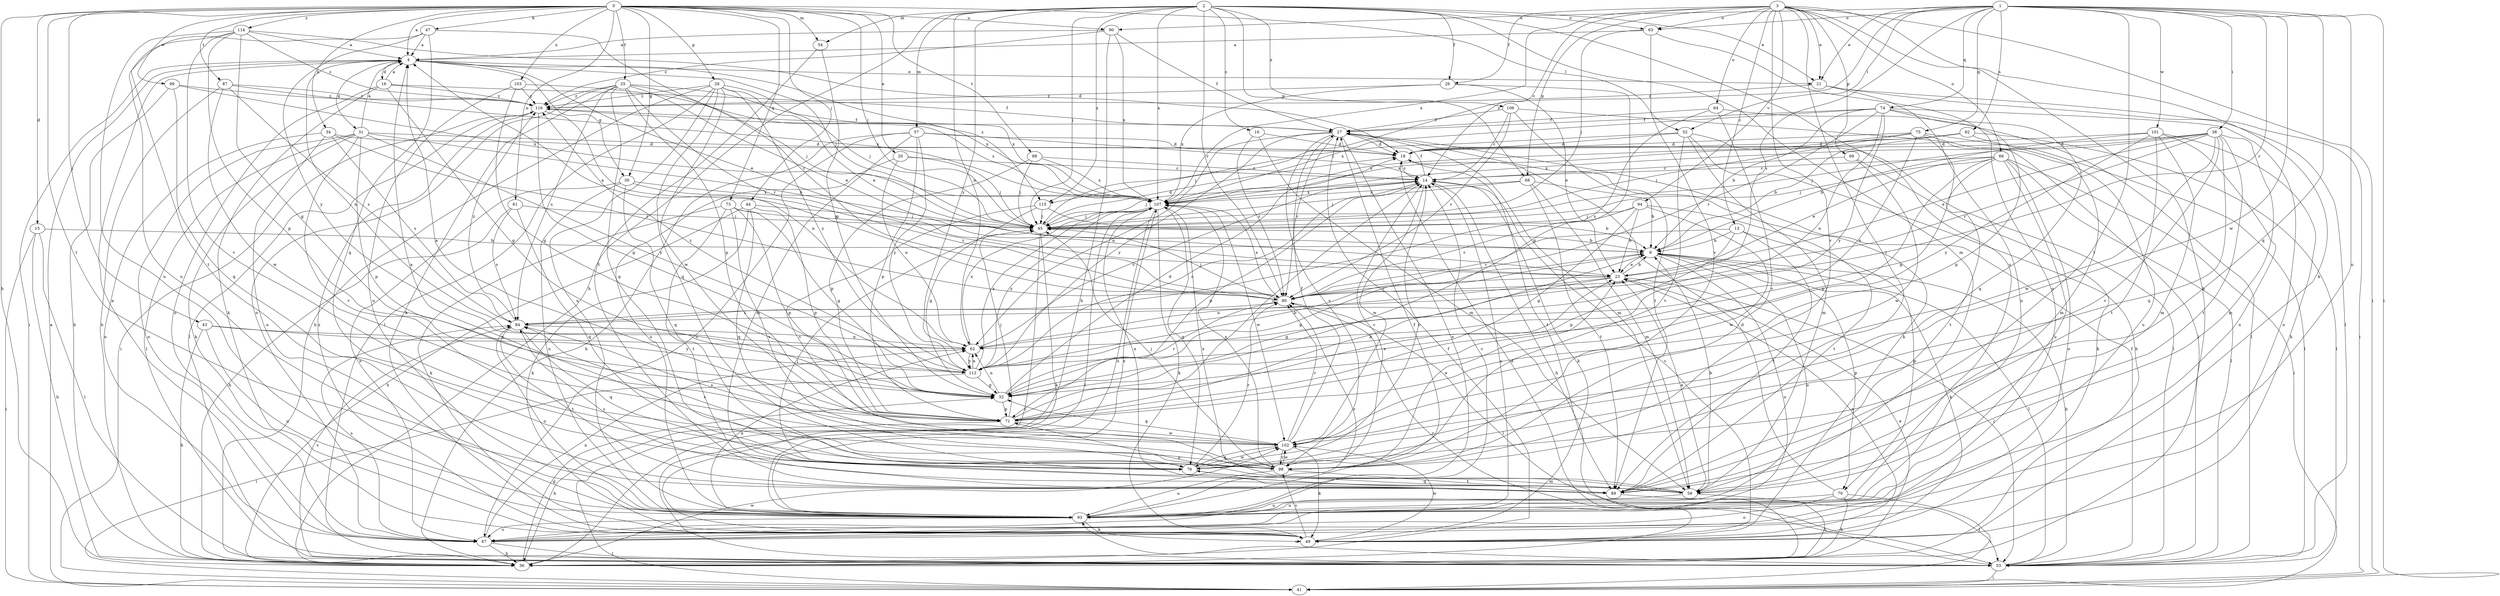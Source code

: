 strict digraph  {
0;
1;
2;
3;
4;
9;
10;
13;
14;
15;
16;
18;
20;
21;
23;
25;
26;
27;
28;
30;
31;
32;
34;
36;
38;
41;
43;
44;
45;
47;
49;
52;
53;
54;
57;
58;
61;
62;
63;
64;
66;
67;
68;
69;
70;
71;
73;
74;
75;
76;
80;
82;
84;
87;
88;
89;
90;
93;
94;
98;
99;
101;
102;
103;
106;
107;
112;
114;
115;
116;
0 -> 4  [label=a];
0 -> 15  [label=d];
0 -> 20  [label=e];
0 -> 25  [label=f];
0 -> 28  [label=g];
0 -> 30  [label=g];
0 -> 34  [label=h];
0 -> 36  [label=h];
0 -> 43  [label=j];
0 -> 44  [label=j];
0 -> 45  [label=j];
0 -> 47  [label=k];
0 -> 52  [label=l];
0 -> 54  [label=m];
0 -> 61  [label=n];
0 -> 73  [label=q];
0 -> 87  [label=t];
0 -> 88  [label=t];
0 -> 89  [label=t];
0 -> 90  [label=u];
0 -> 99  [label=w];
0 -> 103  [label=x];
0 -> 114  [label=z];
1 -> 21  [label=e];
1 -> 38  [label=i];
1 -> 41  [label=i];
1 -> 52  [label=l];
1 -> 63  [label=o];
1 -> 74  [label=q];
1 -> 75  [label=q];
1 -> 76  [label=q];
1 -> 80  [label=r];
1 -> 82  [label=s];
1 -> 84  [label=s];
1 -> 89  [label=t];
1 -> 90  [label=u];
1 -> 93  [label=u];
1 -> 101  [label=w];
1 -> 102  [label=w];
1 -> 115  [label=z];
2 -> 10  [label=c];
2 -> 21  [label=e];
2 -> 26  [label=f];
2 -> 36  [label=h];
2 -> 45  [label=j];
2 -> 54  [label=m];
2 -> 57  [label=m];
2 -> 58  [label=m];
2 -> 62  [label=n];
2 -> 63  [label=o];
2 -> 68  [label=p];
2 -> 80  [label=r];
2 -> 93  [label=u];
2 -> 106  [label=x];
2 -> 107  [label=x];
2 -> 112  [label=y];
2 -> 115  [label=z];
3 -> 13  [label=c];
3 -> 14  [label=c];
3 -> 21  [label=e];
3 -> 26  [label=f];
3 -> 36  [label=h];
3 -> 41  [label=i];
3 -> 49  [label=k];
3 -> 63  [label=o];
3 -> 64  [label=o];
3 -> 66  [label=o];
3 -> 68  [label=p];
3 -> 69  [label=p];
3 -> 89  [label=t];
3 -> 94  [label=v];
3 -> 98  [label=v];
3 -> 107  [label=x];
4 -> 16  [label=d];
4 -> 21  [label=e];
4 -> 23  [label=e];
4 -> 30  [label=g];
4 -> 31  [label=g];
4 -> 41  [label=i];
4 -> 45  [label=j];
4 -> 62  [label=n];
4 -> 115  [label=z];
9 -> 23  [label=e];
9 -> 32  [label=g];
9 -> 49  [label=k];
9 -> 53  [label=l];
9 -> 67  [label=o];
9 -> 70  [label=p];
9 -> 93  [label=u];
10 -> 18  [label=d];
10 -> 58  [label=m];
10 -> 80  [label=r];
13 -> 9  [label=b];
13 -> 70  [label=p];
13 -> 71  [label=p];
13 -> 80  [label=r];
13 -> 89  [label=t];
14 -> 27  [label=f];
14 -> 36  [label=h];
14 -> 45  [label=j];
14 -> 49  [label=k];
14 -> 71  [label=p];
14 -> 102  [label=w];
14 -> 107  [label=x];
15 -> 9  [label=b];
15 -> 36  [label=h];
15 -> 41  [label=i];
15 -> 53  [label=l];
16 -> 4  [label=a];
16 -> 27  [label=f];
16 -> 32  [label=g];
16 -> 49  [label=k];
16 -> 67  [label=o];
16 -> 116  [label=z];
18 -> 14  [label=c];
18 -> 89  [label=t];
20 -> 14  [label=c];
20 -> 45  [label=j];
20 -> 62  [label=n];
20 -> 93  [label=u];
21 -> 41  [label=i];
21 -> 53  [label=l];
21 -> 93  [label=u];
21 -> 116  [label=z];
23 -> 9  [label=b];
23 -> 32  [label=g];
23 -> 53  [label=l];
23 -> 62  [label=n];
23 -> 80  [label=r];
25 -> 23  [label=e];
25 -> 45  [label=j];
25 -> 49  [label=k];
25 -> 67  [label=o];
25 -> 71  [label=p];
25 -> 76  [label=q];
25 -> 80  [label=r];
25 -> 84  [label=s];
25 -> 107  [label=x];
25 -> 116  [label=z];
26 -> 23  [label=e];
26 -> 32  [label=g];
26 -> 107  [label=x];
26 -> 116  [label=z];
27 -> 18  [label=d];
27 -> 49  [label=k];
27 -> 58  [label=m];
27 -> 62  [label=n];
27 -> 67  [label=o];
27 -> 80  [label=r];
27 -> 98  [label=v];
27 -> 112  [label=y];
28 -> 23  [label=e];
28 -> 36  [label=h];
28 -> 45  [label=j];
28 -> 53  [label=l];
28 -> 76  [label=q];
28 -> 93  [label=u];
28 -> 102  [label=w];
28 -> 112  [label=y];
28 -> 116  [label=z];
30 -> 67  [label=o];
30 -> 76  [label=q];
30 -> 80  [label=r];
30 -> 93  [label=u];
30 -> 107  [label=x];
31 -> 4  [label=a];
31 -> 9  [label=b];
31 -> 18  [label=d];
31 -> 49  [label=k];
31 -> 53  [label=l];
31 -> 67  [label=o];
31 -> 71  [label=p];
31 -> 98  [label=v];
31 -> 112  [label=y];
32 -> 18  [label=d];
32 -> 62  [label=n];
32 -> 71  [label=p];
32 -> 80  [label=r];
34 -> 18  [label=d];
34 -> 67  [label=o];
34 -> 80  [label=r];
34 -> 84  [label=s];
34 -> 93  [label=u];
36 -> 18  [label=d];
36 -> 23  [label=e];
36 -> 27  [label=f];
36 -> 32  [label=g];
36 -> 102  [label=w];
38 -> 18  [label=d];
38 -> 23  [label=e];
38 -> 45  [label=j];
38 -> 58  [label=m];
38 -> 76  [label=q];
38 -> 80  [label=r];
38 -> 89  [label=t];
38 -> 98  [label=v];
38 -> 102  [label=w];
38 -> 107  [label=x];
41 -> 4  [label=a];
43 -> 36  [label=h];
43 -> 62  [label=n];
43 -> 93  [label=u];
43 -> 112  [label=y];
44 -> 36  [label=h];
44 -> 45  [label=j];
44 -> 49  [label=k];
44 -> 71  [label=p];
44 -> 76  [label=q];
45 -> 9  [label=b];
45 -> 18  [label=d];
45 -> 41  [label=i];
45 -> 49  [label=k];
47 -> 4  [label=a];
47 -> 76  [label=q];
47 -> 80  [label=r];
47 -> 93  [label=u];
47 -> 112  [label=y];
49 -> 14  [label=c];
49 -> 23  [label=e];
49 -> 98  [label=v];
49 -> 102  [label=w];
49 -> 116  [label=z];
52 -> 18  [label=d];
52 -> 36  [label=h];
52 -> 45  [label=j];
52 -> 53  [label=l];
52 -> 58  [label=m];
52 -> 98  [label=v];
53 -> 9  [label=b];
53 -> 27  [label=f];
53 -> 41  [label=i];
53 -> 80  [label=r];
53 -> 84  [label=s];
53 -> 93  [label=u];
54 -> 32  [label=g];
54 -> 89  [label=t];
57 -> 14  [label=c];
57 -> 18  [label=d];
57 -> 36  [label=h];
57 -> 58  [label=m];
57 -> 67  [label=o];
57 -> 71  [label=p];
57 -> 112  [label=y];
58 -> 9  [label=b];
58 -> 23  [label=e];
58 -> 53  [label=l];
58 -> 71  [label=p];
58 -> 76  [label=q];
58 -> 84  [label=s];
58 -> 93  [label=u];
58 -> 107  [label=x];
61 -> 36  [label=h];
61 -> 45  [label=j];
61 -> 76  [label=q];
61 -> 84  [label=s];
62 -> 14  [label=c];
62 -> 107  [label=x];
62 -> 112  [label=y];
63 -> 4  [label=a];
63 -> 45  [label=j];
63 -> 67  [label=o];
63 -> 98  [label=v];
64 -> 27  [label=f];
64 -> 53  [label=l];
64 -> 84  [label=s];
64 -> 98  [label=v];
66 -> 14  [label=c];
66 -> 23  [label=e];
66 -> 41  [label=i];
66 -> 45  [label=j];
66 -> 53  [label=l];
66 -> 67  [label=o];
66 -> 71  [label=p];
66 -> 89  [label=t];
66 -> 93  [label=u];
67 -> 4  [label=a];
67 -> 14  [label=c];
67 -> 36  [label=h];
67 -> 53  [label=l];
67 -> 62  [label=n];
67 -> 84  [label=s];
68 -> 9  [label=b];
68 -> 45  [label=j];
68 -> 58  [label=m];
68 -> 89  [label=t];
68 -> 107  [label=x];
69 -> 14  [label=c];
69 -> 49  [label=k];
69 -> 102  [label=w];
70 -> 18  [label=d];
70 -> 36  [label=h];
70 -> 41  [label=i];
70 -> 67  [label=o];
70 -> 93  [label=u];
71 -> 4  [label=a];
71 -> 9  [label=b];
71 -> 14  [label=c];
71 -> 23  [label=e];
71 -> 36  [label=h];
71 -> 45  [label=j];
71 -> 102  [label=w];
73 -> 32  [label=g];
73 -> 45  [label=j];
73 -> 49  [label=k];
73 -> 71  [label=p];
73 -> 89  [label=t];
73 -> 98  [label=v];
74 -> 9  [label=b];
74 -> 27  [label=f];
74 -> 62  [label=n];
74 -> 67  [label=o];
74 -> 71  [label=p];
74 -> 76  [label=q];
74 -> 80  [label=r];
74 -> 107  [label=x];
74 -> 112  [label=y];
75 -> 18  [label=d];
75 -> 32  [label=g];
75 -> 45  [label=j];
75 -> 53  [label=l];
75 -> 62  [label=n];
75 -> 93  [label=u];
75 -> 107  [label=x];
76 -> 14  [label=c];
76 -> 58  [label=m];
76 -> 80  [label=r];
76 -> 102  [label=w];
80 -> 4  [label=a];
80 -> 45  [label=j];
80 -> 53  [label=l];
80 -> 84  [label=s];
80 -> 107  [label=x];
82 -> 9  [label=b];
82 -> 18  [label=d];
82 -> 53  [label=l];
82 -> 58  [label=m];
82 -> 107  [label=x];
84 -> 62  [label=n];
84 -> 76  [label=q];
84 -> 89  [label=t];
84 -> 93  [label=u];
84 -> 116  [label=z];
87 -> 36  [label=h];
87 -> 84  [label=s];
87 -> 102  [label=w];
87 -> 107  [label=x];
87 -> 116  [label=z];
88 -> 14  [label=c];
88 -> 45  [label=j];
88 -> 71  [label=p];
88 -> 107  [label=x];
89 -> 36  [label=h];
89 -> 45  [label=j];
89 -> 107  [label=x];
90 -> 4  [label=a];
90 -> 27  [label=f];
90 -> 36  [label=h];
90 -> 107  [label=x];
90 -> 116  [label=z];
93 -> 14  [label=c];
93 -> 27  [label=f];
93 -> 49  [label=k];
93 -> 62  [label=n];
93 -> 67  [label=o];
93 -> 80  [label=r];
93 -> 107  [label=x];
94 -> 23  [label=e];
94 -> 32  [label=g];
94 -> 45  [label=j];
94 -> 80  [label=r];
94 -> 89  [label=t];
94 -> 102  [label=w];
98 -> 4  [label=a];
98 -> 14  [label=c];
98 -> 23  [label=e];
98 -> 45  [label=j];
98 -> 84  [label=s];
98 -> 89  [label=t];
98 -> 93  [label=u];
98 -> 102  [label=w];
98 -> 107  [label=x];
99 -> 36  [label=h];
99 -> 76  [label=q];
99 -> 107  [label=x];
99 -> 116  [label=z];
101 -> 9  [label=b];
101 -> 18  [label=d];
101 -> 49  [label=k];
101 -> 58  [label=m];
101 -> 89  [label=t];
101 -> 93  [label=u];
101 -> 112  [label=y];
102 -> 27  [label=f];
102 -> 32  [label=g];
102 -> 49  [label=k];
102 -> 76  [label=q];
102 -> 80  [label=r];
102 -> 84  [label=s];
102 -> 98  [label=v];
103 -> 32  [label=g];
103 -> 93  [label=u];
103 -> 107  [label=x];
103 -> 116  [label=z];
106 -> 14  [label=c];
106 -> 27  [label=f];
106 -> 53  [label=l];
106 -> 80  [label=r];
106 -> 89  [label=t];
107 -> 45  [label=j];
107 -> 49  [label=k];
107 -> 53  [label=l];
107 -> 76  [label=q];
107 -> 93  [label=u];
107 -> 102  [label=w];
107 -> 112  [label=y];
107 -> 116  [label=z];
112 -> 9  [label=b];
112 -> 14  [label=c];
112 -> 32  [label=g];
112 -> 41  [label=i];
112 -> 62  [label=n];
112 -> 107  [label=x];
112 -> 116  [label=z];
114 -> 4  [label=a];
114 -> 18  [label=d];
114 -> 32  [label=g];
114 -> 71  [label=p];
114 -> 89  [label=t];
114 -> 93  [label=u];
114 -> 98  [label=v];
114 -> 116  [label=z];
115 -> 9  [label=b];
115 -> 32  [label=g];
115 -> 45  [label=j];
115 -> 98  [label=v];
116 -> 27  [label=f];
116 -> 32  [label=g];
116 -> 41  [label=i];
116 -> 53  [label=l];
116 -> 62  [label=n];
}
